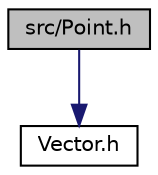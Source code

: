 digraph "src/Point.h"
{
 // LATEX_PDF_SIZE
  edge [fontname="Helvetica",fontsize="10",labelfontname="Helvetica",labelfontsize="10"];
  node [fontname="Helvetica",fontsize="10",shape=record];
  Node0 [label="src/Point.h",height=0.2,width=0.4,color="black", fillcolor="grey75", style="filled", fontcolor="black",tooltip="Definition of the Point struct."];
  Node0 -> Node1 [color="midnightblue",fontsize="10",style="solid"];
  Node1 [label="Vector.h",height=0.2,width=0.4,color="black", fillcolor="white", style="filled",URL="$_vector_8h.html",tooltip="Definition of the Vector class."];
}
